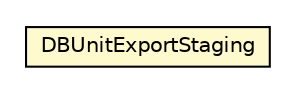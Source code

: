 #!/usr/local/bin/dot
#
# Class diagram 
# Generated by UMLGraph version R5_6-24-gf6e263 (http://www.umlgraph.org/)
#

digraph G {
	edge [fontname="Helvetica",fontsize=10,labelfontname="Helvetica",labelfontsize=10];
	node [fontname="Helvetica",fontsize=10,shape=plaintext];
	nodesep=0.25;
	ranksep=0.5;
	// nl.b3p.brmo.test.util.database.dbunit.DBUnitExportStaging
	c6 [label=<<table title="nl.b3p.brmo.test.util.database.dbunit.DBUnitExportStaging" border="0" cellborder="1" cellspacing="0" cellpadding="2" port="p" bgcolor="lemonChiffon" href="./DBUnitExportStaging.html">
		<tr><td><table border="0" cellspacing="0" cellpadding="1">
<tr><td align="center" balign="center"> DBUnitExportStaging </td></tr>
		</table></td></tr>
		</table>>, URL="./DBUnitExportStaging.html", fontname="Helvetica", fontcolor="black", fontsize=10.0];
}

